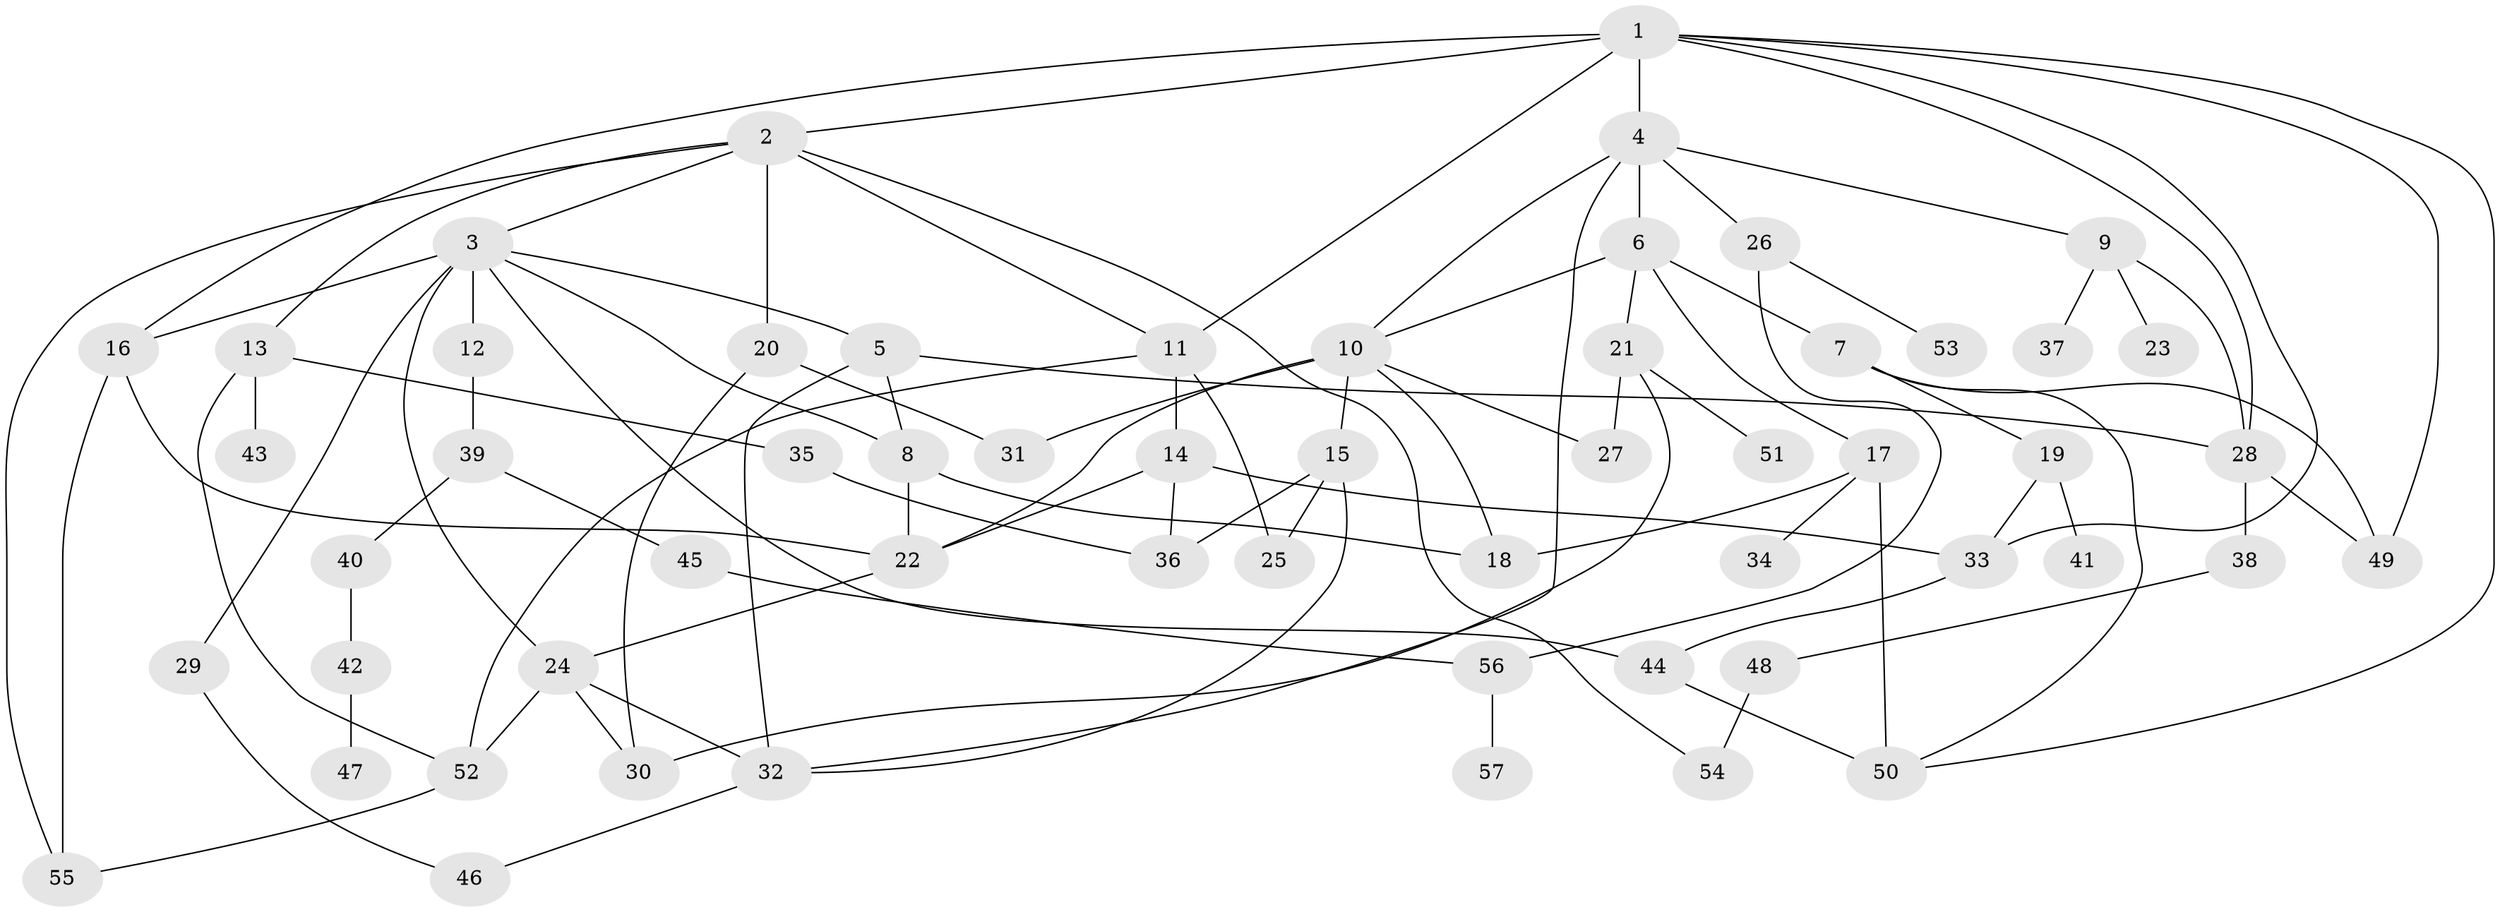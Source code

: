 // original degree distribution, {7: 0.02631578947368421, 10: 0.008771929824561403, 2: 0.21929824561403508, 6: 0.043859649122807015, 5: 0.05263157894736842, 4: 0.14912280701754385, 3: 0.18421052631578946, 1: 0.3157894736842105}
// Generated by graph-tools (version 1.1) at 2025/34/03/09/25 02:34:06]
// undirected, 57 vertices, 93 edges
graph export_dot {
graph [start="1"]
  node [color=gray90,style=filled];
  1;
  2;
  3;
  4;
  5;
  6;
  7;
  8;
  9;
  10;
  11;
  12;
  13;
  14;
  15;
  16;
  17;
  18;
  19;
  20;
  21;
  22;
  23;
  24;
  25;
  26;
  27;
  28;
  29;
  30;
  31;
  32;
  33;
  34;
  35;
  36;
  37;
  38;
  39;
  40;
  41;
  42;
  43;
  44;
  45;
  46;
  47;
  48;
  49;
  50;
  51;
  52;
  53;
  54;
  55;
  56;
  57;
  1 -- 2 [weight=1.0];
  1 -- 4 [weight=1.0];
  1 -- 11 [weight=1.0];
  1 -- 16 [weight=2.0];
  1 -- 28 [weight=1.0];
  1 -- 33 [weight=1.0];
  1 -- 49 [weight=1.0];
  1 -- 50 [weight=1.0];
  2 -- 3 [weight=1.0];
  2 -- 11 [weight=1.0];
  2 -- 13 [weight=1.0];
  2 -- 20 [weight=1.0];
  2 -- 54 [weight=1.0];
  2 -- 55 [weight=1.0];
  3 -- 5 [weight=1.0];
  3 -- 8 [weight=1.0];
  3 -- 12 [weight=1.0];
  3 -- 16 [weight=2.0];
  3 -- 24 [weight=1.0];
  3 -- 29 [weight=1.0];
  3 -- 44 [weight=1.0];
  4 -- 6 [weight=1.0];
  4 -- 9 [weight=1.0];
  4 -- 10 [weight=1.0];
  4 -- 26 [weight=1.0];
  4 -- 32 [weight=1.0];
  5 -- 8 [weight=1.0];
  5 -- 28 [weight=1.0];
  5 -- 32 [weight=1.0];
  6 -- 7 [weight=1.0];
  6 -- 10 [weight=1.0];
  6 -- 17 [weight=1.0];
  6 -- 21 [weight=1.0];
  7 -- 19 [weight=1.0];
  7 -- 49 [weight=1.0];
  7 -- 50 [weight=1.0];
  8 -- 18 [weight=1.0];
  8 -- 22 [weight=1.0];
  9 -- 23 [weight=1.0];
  9 -- 28 [weight=1.0];
  9 -- 37 [weight=1.0];
  10 -- 15 [weight=2.0];
  10 -- 18 [weight=1.0];
  10 -- 22 [weight=1.0];
  10 -- 27 [weight=1.0];
  10 -- 31 [weight=4.0];
  11 -- 14 [weight=1.0];
  11 -- 25 [weight=1.0];
  11 -- 52 [weight=1.0];
  12 -- 39 [weight=1.0];
  13 -- 35 [weight=1.0];
  13 -- 43 [weight=1.0];
  13 -- 52 [weight=1.0];
  14 -- 22 [weight=1.0];
  14 -- 33 [weight=1.0];
  14 -- 36 [weight=2.0];
  15 -- 25 [weight=1.0];
  15 -- 32 [weight=1.0];
  15 -- 36 [weight=1.0];
  16 -- 22 [weight=1.0];
  16 -- 55 [weight=1.0];
  17 -- 18 [weight=3.0];
  17 -- 34 [weight=1.0];
  17 -- 50 [weight=1.0];
  19 -- 33 [weight=1.0];
  19 -- 41 [weight=2.0];
  20 -- 30 [weight=1.0];
  20 -- 31 [weight=1.0];
  21 -- 27 [weight=1.0];
  21 -- 30 [weight=1.0];
  21 -- 51 [weight=1.0];
  22 -- 24 [weight=1.0];
  24 -- 30 [weight=1.0];
  24 -- 32 [weight=1.0];
  24 -- 52 [weight=1.0];
  26 -- 53 [weight=1.0];
  26 -- 56 [weight=1.0];
  28 -- 38 [weight=1.0];
  28 -- 49 [weight=1.0];
  29 -- 46 [weight=1.0];
  32 -- 46 [weight=1.0];
  33 -- 44 [weight=1.0];
  35 -- 36 [weight=1.0];
  38 -- 48 [weight=1.0];
  39 -- 40 [weight=1.0];
  39 -- 45 [weight=1.0];
  40 -- 42 [weight=1.0];
  42 -- 47 [weight=1.0];
  44 -- 50 [weight=1.0];
  45 -- 56 [weight=1.0];
  48 -- 54 [weight=1.0];
  52 -- 55 [weight=1.0];
  56 -- 57 [weight=1.0];
}
